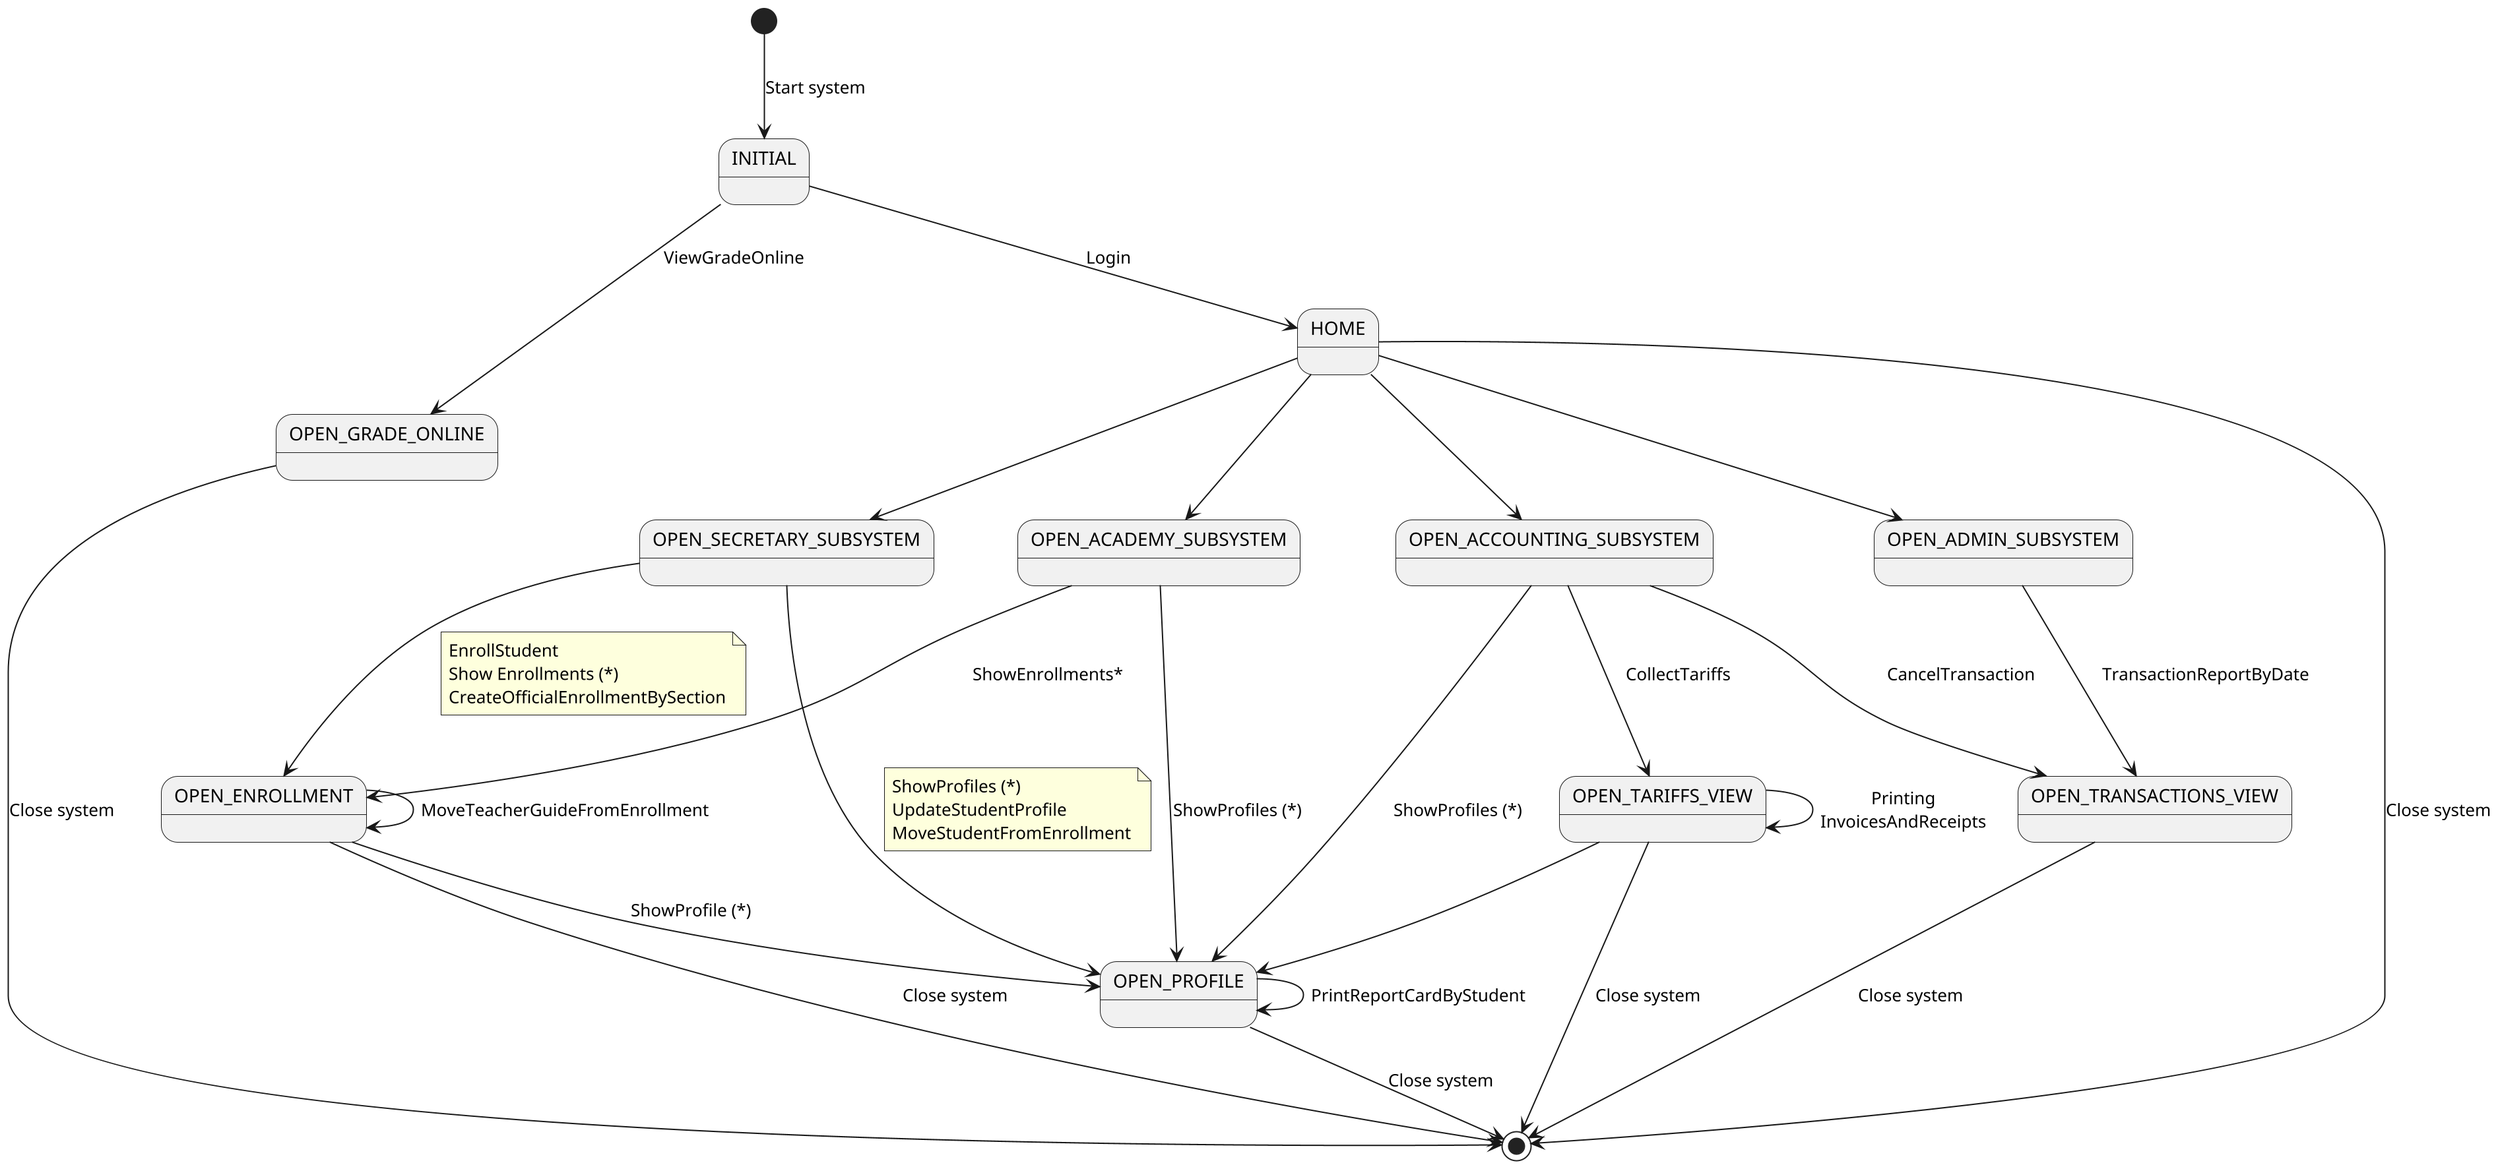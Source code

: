 @startuml
'skinparam BackgroundColor transparent
scale 2

state INITIAL
state HOME
state OPEN_GRADE_ONLINE

state OPEN_ENROLLMENT
state OPEN_PROFILE
state OPEN_TARIFFS_VIEW
state OPEN_TRANSACTIONS_VIEW

state OPEN_ACADEMY_SUBSYSTEM
state OPEN_SECRETARY_SUBSYSTEM
state OPEN_ACCOUNTING_SUBSYSTEM
state OPEN_ADMIN_SUBSYSTEM


'-- Relations --
[*] --> INITIAL : Start system

INITIAL --> HOME : Login
INITIAL --> OPEN_GRADE_ONLINE : ViewGradeOnline

'Home to subsystems
HOME --> OPEN_ACADEMY_SUBSYSTEM
HOME --> OPEN_SECRETARY_SUBSYSTEM
HOME --> OPEN_ACCOUNTING_SUBSYSTEM
HOME --> OPEN_ADMIN_SUBSYSTEM

'OPEN_ACADEMY_SUBSYSTEM
OPEN_ACADEMY_SUBSYSTEM --> OPEN_PROFILE : ShowProfiles (*)
OPEN_ACADEMY_SUBSYSTEM --> OPEN_ENROLLMENT : ShowEnrollments*

'OPEN_SECRETARY_SUBSYSTEM
OPEN_SECRETARY_SUBSYSTEM --> OPEN_PROFILE
note on link
    ShowProfiles (*)
    UpdateStudentProfile
    MoveStudentFromEnrollment
end note
OPEN_SECRETARY_SUBSYSTEM --> OPEN_ENROLLMENT
note on link
    EnrollStudent
    Show Enrollments (*)
    CreateOfficialEnrollmentBySection
end note

'OPEN_ACCOUNTING_SUBSYSTEM
OPEN_ACCOUNTING_SUBSYSTEM --> OPEN_PROFILE : ShowProfiles (*)
OPEN_ACCOUNTING_SUBSYSTEM --> OPEN_TARIFFS_VIEW : CollectTariffs
OPEN_ACCOUNTING_SUBSYSTEM --> OPEN_TRANSACTIONS_VIEW : CancelTransaction

'OPEN_ADMIN_SUBSYSTEM
OPEN_ADMIN_SUBSYSTEM --> OPEN_TRANSACTIONS_VIEW : TransactionReportByDate


'Relations
OPEN_PROFILE --> OPEN_PROFILE : PrintReportCardByStudent
OPEN_TARIFFS_VIEW --> OPEN_TARIFFS_VIEW : Printing\nInvoicesAndReceipts
OPEN_TARIFFS_VIEW --> OPEN_PROFILE
OPEN_ENROLLMENT --> OPEN_PROFILE : ShowProfile (*)
OPEN_ENROLLMENT --> OPEN_ENROLLMENT : MoveTeacherGuideFromEnrollment


'Exit point
HOME --> [*] : Close system
OPEN_ENROLLMENT --> [*] : Close system
OPEN_PROFILE --> [*] : Close system
OPEN_TARIFFS_VIEW --> [*] : Close system
OPEN_GRADE_ONLINE --> [*] : Close system
OPEN_TRANSACTIONS_VIEW --> [*] : Close system
@enduml